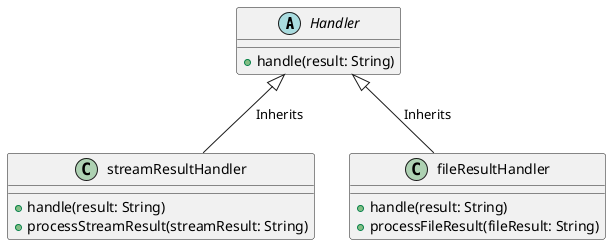 @startuml
abstract class Handler {
    + handle(result: String)
}

class streamResultHandler {
    + handle(result: String)
    + processStreamResult(streamResult: String)
}

class fileResultHandler {
    + handle(result: String)
    + processFileResult(fileResult: String)
}

Handler <|-- streamResultHandler : Inherits
Handler <|-- fileResultHandler : Inherits
@enduml